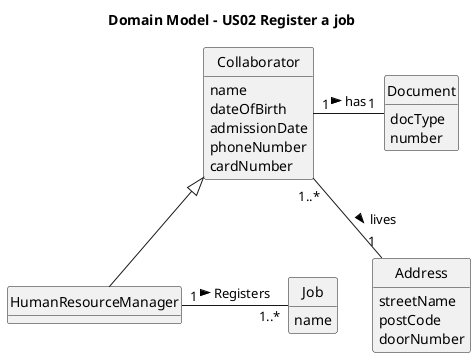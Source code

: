 @startuml
skinparam monochrome true
skinparam packageStyle rectangle
skinparam shadowing false
skinparam classAttributeIconSize 0
hide circle
hide methods

title Domain Model - US02 Register a job

class HumanResourceManager {
}

class Collaborator {
    name
    dateOfBirth
    admissionDate
    phoneNumber
    cardNumber
}

class Document{
    docType
    number
}

class Address {
    streetName
    postCode
    doorNumber
}

class Job{
    name
}

Collaborator "1" - "1" Document : has >

Collaborator "1..*" -- "1" Address : lives >

Collaborator  <|--  HumanResourceManager

HumanResourceManager "1" - "1..*" Job : Registers >

@enduml